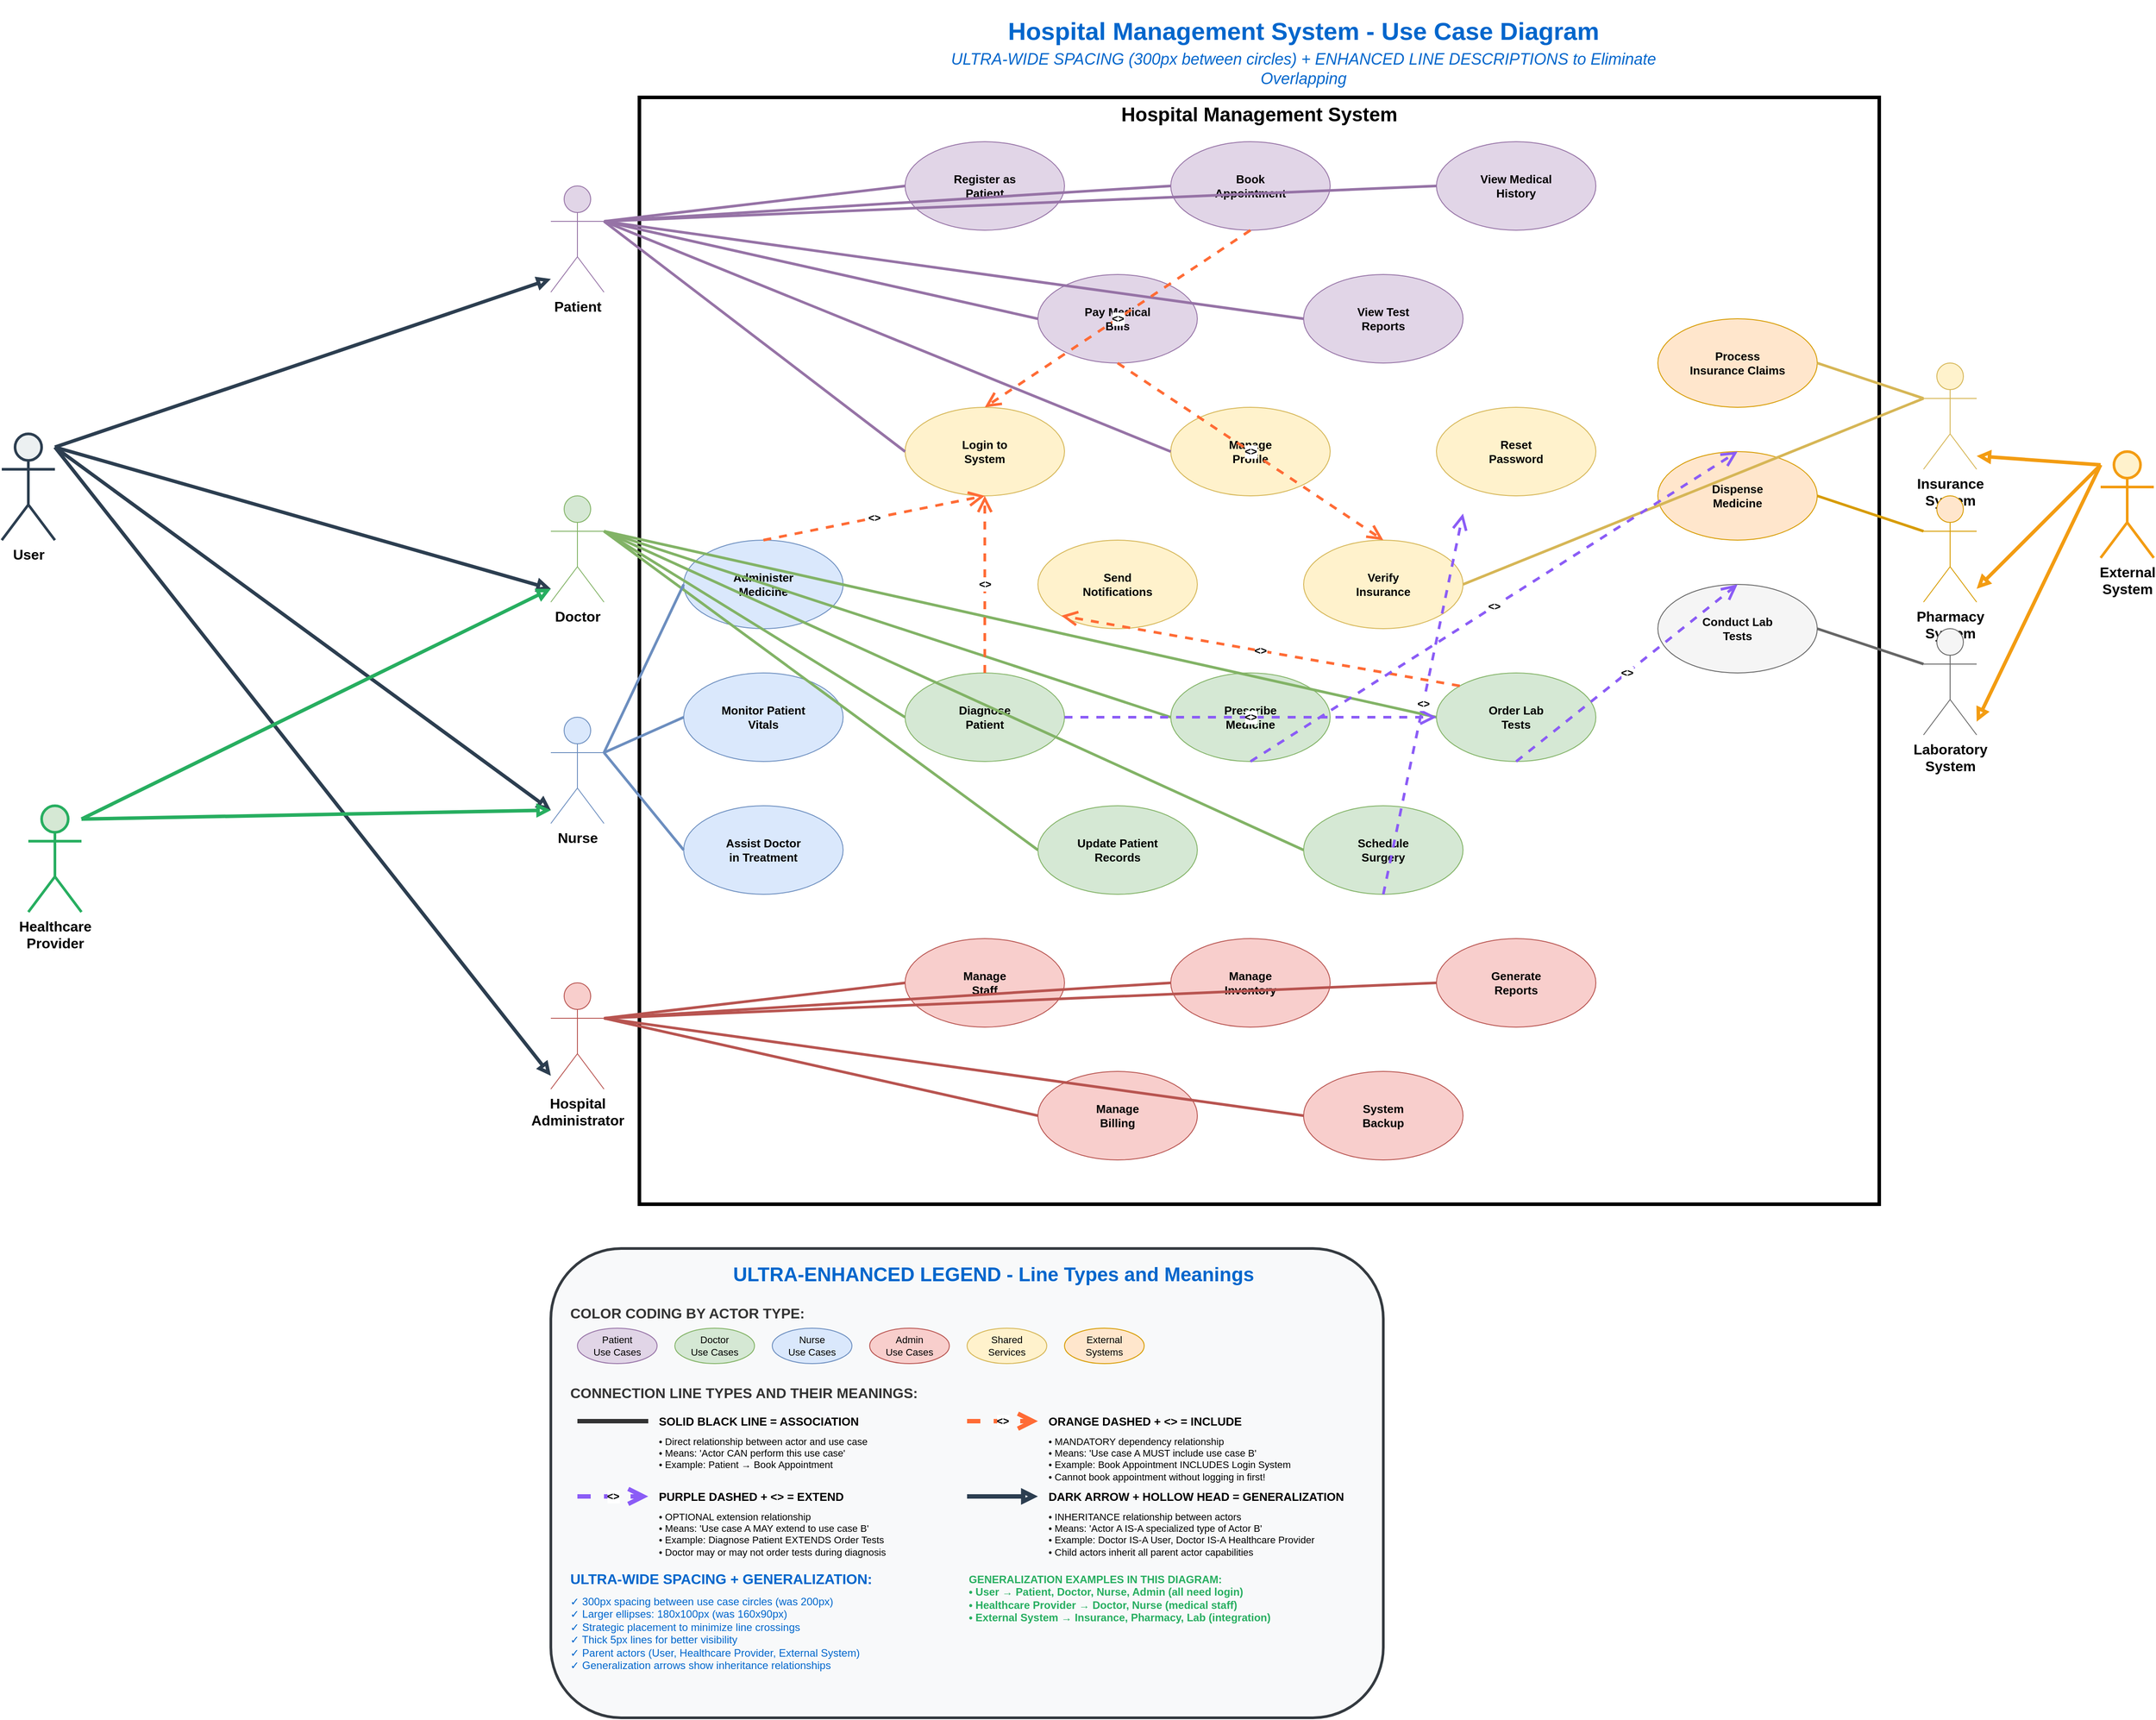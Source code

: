 <mxfile>
    <diagram name="Hospital Management System Use Case Diagram" id="hospital-use-case-diagram">
        <mxGraphModel dx="3729" dy="1609" grid="1" gridSize="10" guides="1" tooltips="1" connect="1" arrows="1" fold="1" page="1" pageScale="1" pageWidth="2000" pageHeight="1900" math="0" shadow="0">
            <root>
                <mxCell id="0"/>
                <mxCell id="1" parent="0"/>
                <mxCell id="system-boundary" value="Hospital Management System" style="rounded=0;whiteSpace=wrap;html=1;fillColor=none;strokeColor=#000000;strokeWidth=4;fontSize=22;fontStyle=1;align=center;verticalAlign=top;" parent="1" vertex="1">
                    <mxGeometry x="150" y="150" width="1400" height="1250" as="geometry"/>
                </mxCell>
                <mxCell id="title" value="Hospital Management System - Use Case Diagram" style="text;html=1;strokeColor=none;fillColor=none;align=center;verticalAlign=middle;whiteSpace=wrap;rounded=0;fontSize=28;fontStyle=1;fontColor=#0066cc;" parent="1" vertex="1">
                    <mxGeometry x="500" y="40" width="800" height="70" as="geometry"/>
                </mxCell>
                <mxCell id="subtitle" value="ULTRA-WIDE SPACING (300px between circles) + ENHANCED LINE DESCRIPTIONS to Eliminate Overlapping" style="text;html=1;strokeColor=none;fillColor=none;align=center;verticalAlign=middle;whiteSpace=wrap;rounded=0;fontSize=18;fontStyle=2;fontColor=#0066cc;" parent="1" vertex="1">
                    <mxGeometry x="500" y="100" width="800" height="35" as="geometry"/>
                </mxCell>
                <mxCell id="patient-actor" value="Patient" style="shape=umlActor;verticalLabelPosition=bottom;verticalAlign=top;html=1;outlineConnect=0;fillColor=#e1d5e7;strokeColor=#9673a6;fontSize=16;fontStyle=1;" parent="1" vertex="1">
                    <mxGeometry x="50" y="250" width="60" height="120" as="geometry"/>
                </mxCell>
                <mxCell id="doctor-actor" value="Doctor" style="shape=umlActor;verticalLabelPosition=bottom;verticalAlign=top;html=1;outlineConnect=0;fillColor=#d5e8d4;strokeColor=#82b366;fontSize=16;fontStyle=1;" parent="1" vertex="1">
                    <mxGeometry x="50" y="600" width="60" height="120" as="geometry"/>
                </mxCell>
                <mxCell id="nurse-actor" value="Nurse" style="shape=umlActor;verticalLabelPosition=bottom;verticalAlign=top;html=1;outlineConnect=0;fillColor=#dae8fc;strokeColor=#6c8ebf;fontSize=16;fontStyle=1;" parent="1" vertex="1">
                    <mxGeometry x="50" y="850" width="60" height="120" as="geometry"/>
                </mxCell>
                <mxCell id="admin-actor" value="Hospital&#xa;Administrator" style="shape=umlActor;verticalLabelPosition=bottom;verticalAlign=top;html=1;outlineConnect=0;fillColor=#f8cecc;strokeColor=#b85450;fontSize=16;fontStyle=1;" parent="1" vertex="1">
                    <mxGeometry x="50" y="1150" width="60" height="120" as="geometry"/>
                </mxCell>
                <mxCell id="insurance-actor" value="Insurance&#xa;System" style="shape=umlActor;verticalLabelPosition=bottom;verticalAlign=top;html=1;outlineConnect=0;fillColor=#fff2cc;strokeColor=#d6b656;fontSize=16;fontStyle=1;" parent="1" vertex="1">
                    <mxGeometry x="1600" y="450" width="60" height="120" as="geometry"/>
                </mxCell>
                <mxCell id="pharmacy-actor" value="Pharmacy&#xa;System" style="shape=umlActor;verticalLabelPosition=bottom;verticalAlign=top;html=1;outlineConnect=0;fillColor=#ffe6cc;strokeColor=#d79b00;fontSize=16;fontStyle=1;" parent="1" vertex="1">
                    <mxGeometry x="1600" y="600" width="60" height="120" as="geometry"/>
                </mxCell>
                <mxCell id="lab-actor" value="Laboratory&#xa;System" style="shape=umlActor;verticalLabelPosition=bottom;verticalAlign=top;html=1;outlineConnect=0;fillColor=#f5f5f5;strokeColor=#666666;fontSize=16;fontStyle=1;" parent="1" vertex="1">
                    <mxGeometry x="1600" y="750" width="60" height="120" as="geometry"/>
                </mxCell>
                <mxCell id="user-actor" value="User" style="shape=umlActor;verticalLabelPosition=bottom;verticalAlign=top;html=1;outlineConnect=0;strokeWidth=3;strokeColor=#2c3e50;fillColor=#ecf0f1;fontSize=16;fontStyle=1;" vertex="1" parent="1">
                    <mxGeometry x="-570" y="530" width="60" height="120" as="geometry"/>
                </mxCell>
                <mxCell id="healthcare-provider" value="Healthcare&#xa;Provider" style="shape=umlActor;verticalLabelPosition=bottom;verticalAlign=top;html=1;outlineConnect=0;strokeWidth=3;strokeColor=#27ae60;fillColor=#d5e8d4;fontSize=16;fontStyle=1;" vertex="1" parent="1">
                    <mxGeometry x="-540" y="950" width="60" height="120" as="geometry"/>
                </mxCell>
                <mxCell id="external-system" value="External&#xa;System" style="shape=umlActor;verticalLabelPosition=bottom;verticalAlign=top;html=1;outlineConnect=0;strokeWidth=3;strokeColor=#f39c12;fillColor=#fff2cc;fontSize=16;fontStyle=1;" vertex="1" parent="1">
                    <mxGeometry x="1800" y="550" width="60" height="120" as="geometry"/>
                </mxCell>
                <mxCell id="register-patient" value="Register as&#xa;Patient" style="ellipse;whiteSpace=wrap;html=1;fillColor=#e1d5e7;strokeColor=#9673a6;fontSize=13;fontStyle=1;" parent="1" vertex="1">
                    <mxGeometry x="450" y="200" width="180" height="100" as="geometry"/>
                </mxCell>
                <mxCell id="book-appointment" value="Book&#xa;Appointment" style="ellipse;whiteSpace=wrap;html=1;fillColor=#e1d5e7;strokeColor=#9673a6;fontSize=13;fontStyle=1;" parent="1" vertex="1">
                    <mxGeometry x="750" y="200" width="180" height="100" as="geometry"/>
                </mxCell>
                <mxCell id="view-medical-history" value="View Medical&#xa;History" style="ellipse;whiteSpace=wrap;html=1;fillColor=#e1d5e7;strokeColor=#9673a6;fontSize=13;fontStyle=1;" parent="1" vertex="1">
                    <mxGeometry x="1050" y="200" width="180" height="100" as="geometry"/>
                </mxCell>
                <mxCell id="pay-bills" value="Pay Medical&#xa;Bills" style="ellipse;whiteSpace=wrap;html=1;fillColor=#e1d5e7;strokeColor=#9673a6;fontSize=13;fontStyle=1;" parent="1" vertex="1">
                    <mxGeometry x="600" y="350" width="180" height="100" as="geometry"/>
                </mxCell>
                <mxCell id="view-reports" value="View Test&#xa;Reports" style="ellipse;whiteSpace=wrap;html=1;fillColor=#e1d5e7;strokeColor=#9673a6;fontSize=13;fontStyle=1;" parent="1" vertex="1">
                    <mxGeometry x="900" y="350" width="180" height="100" as="geometry"/>
                </mxCell>
                <mxCell id="login-system" value="Login to&#xa;System" style="ellipse;whiteSpace=wrap;html=1;fillColor=#fff2cc;strokeColor=#d6b656;fontSize=13;fontStyle=1;" parent="1" vertex="1">
                    <mxGeometry x="450" y="500" width="180" height="100" as="geometry"/>
                </mxCell>
                <mxCell id="manage-profile" value="Manage&#xa;Profile" style="ellipse;whiteSpace=wrap;html=1;fillColor=#fff2cc;strokeColor=#d6b656;fontSize=13;fontStyle=1;" parent="1" vertex="1">
                    <mxGeometry x="750" y="500" width="180" height="100" as="geometry"/>
                </mxCell>
                <mxCell id="reset-password" value="Reset&#xa;Password" style="ellipse;whiteSpace=wrap;html=1;fillColor=#fff2cc;strokeColor=#d6b656;fontSize=13;fontStyle=1;" parent="1" vertex="1">
                    <mxGeometry x="1050" y="500" width="180" height="100" as="geometry"/>
                </mxCell>
                <mxCell id="send-notifications" value="Send&#xa;Notifications" style="ellipse;whiteSpace=wrap;html=1;fillColor=#fff2cc;strokeColor=#d6b656;fontSize=13;fontStyle=1;" parent="1" vertex="1">
                    <mxGeometry x="600" y="650" width="180" height="100" as="geometry"/>
                </mxCell>
                <mxCell id="verify-insurance" value="Verify&#xa;Insurance" style="ellipse;whiteSpace=wrap;html=1;fillColor=#fff2cc;strokeColor=#d6b656;fontSize=13;fontStyle=1;" parent="1" vertex="1">
                    <mxGeometry x="900" y="650" width="180" height="100" as="geometry"/>
                </mxCell>
                <mxCell id="diagnose-patient" value="Diagnose&#xa;Patient" style="ellipse;whiteSpace=wrap;html=1;fillColor=#d5e8d4;strokeColor=#82b366;fontSize=13;fontStyle=1;" parent="1" vertex="1">
                    <mxGeometry x="450" y="800" width="180" height="100" as="geometry"/>
                </mxCell>
                <mxCell id="prescribe-medicine" value="Prescribe&#xa;Medicine" style="ellipse;whiteSpace=wrap;html=1;fillColor=#d5e8d4;strokeColor=#82b366;fontSize=13;fontStyle=1;" parent="1" vertex="1">
                    <mxGeometry x="750" y="800" width="180" height="100" as="geometry"/>
                </mxCell>
                <mxCell id="order-tests" value="Order Lab&#xa;Tests" style="ellipse;whiteSpace=wrap;html=1;fillColor=#d5e8d4;strokeColor=#82b366;fontSize=13;fontStyle=1;" parent="1" vertex="1">
                    <mxGeometry x="1050" y="800" width="180" height="100" as="geometry"/>
                </mxCell>
                <mxCell id="update-records" value="Update Patient&#xa;Records" style="ellipse;whiteSpace=wrap;html=1;fillColor=#d5e8d4;strokeColor=#82b366;fontSize=13;fontStyle=1;" parent="1" vertex="1">
                    <mxGeometry x="600" y="950" width="180" height="100" as="geometry"/>
                </mxCell>
                <mxCell id="schedule-surgery" value="Schedule&#xa;Surgery" style="ellipse;whiteSpace=wrap;html=1;fillColor=#d5e8d4;strokeColor=#82b366;fontSize=13;fontStyle=1;" parent="1" vertex="1">
                    <mxGeometry x="900" y="950" width="180" height="100" as="geometry"/>
                </mxCell>
                <mxCell id="process-insurance" value="Process&#xa;Insurance Claims" style="ellipse;whiteSpace=wrap;html=1;fillColor=#ffe6cc;strokeColor=#d79b00;fontSize=13;fontStyle=1;" parent="1" vertex="1">
                    <mxGeometry x="1300" y="400" width="180" height="100" as="geometry"/>
                </mxCell>
                <mxCell id="dispense-medicine" value="Dispense&#xa;Medicine" style="ellipse;whiteSpace=wrap;html=1;fillColor=#ffe6cc;strokeColor=#d79b00;fontSize=13;fontStyle=1;" parent="1" vertex="1">
                    <mxGeometry x="1300" y="550" width="180" height="100" as="geometry"/>
                </mxCell>
                <mxCell id="conduct-tests" value="Conduct Lab&#xa;Tests" style="ellipse;whiteSpace=wrap;html=1;fillColor=#f5f5f5;strokeColor=#666666;fontSize=13;fontStyle=1;" parent="1" vertex="1">
                    <mxGeometry x="1300" y="700" width="180" height="100" as="geometry"/>
                </mxCell>
                <mxCell id="administer-medicine" value="Administer&#xa;Medicine" style="ellipse;whiteSpace=wrap;html=1;fillColor=#dae8fc;strokeColor=#6c8ebf;fontSize=13;fontStyle=1;" parent="1" vertex="1">
                    <mxGeometry x="200" y="650" width="180" height="100" as="geometry"/>
                </mxCell>
                <mxCell id="monitor-vitals" value="Monitor Patient&#xa;Vitals" style="ellipse;whiteSpace=wrap;html=1;fillColor=#dae8fc;strokeColor=#6c8ebf;fontSize=13;fontStyle=1;" parent="1" vertex="1">
                    <mxGeometry x="200" y="800" width="180" height="100" as="geometry"/>
                </mxCell>
                <mxCell id="assist-doctor" value="Assist Doctor&#xa;in Treatment" style="ellipse;whiteSpace=wrap;html=1;fillColor=#dae8fc;strokeColor=#6c8ebf;fontSize=13;fontStyle=1;" parent="1" vertex="1">
                    <mxGeometry x="200" y="950" width="180" height="100" as="geometry"/>
                </mxCell>
                <mxCell id="manage-staff" value="Manage&#xa;Staff" style="ellipse;whiteSpace=wrap;html=1;fillColor=#f8cecc;strokeColor=#b85450;fontSize=13;fontStyle=1;" parent="1" vertex="1">
                    <mxGeometry x="450" y="1100" width="180" height="100" as="geometry"/>
                </mxCell>
                <mxCell id="manage-inventory" value="Manage&#xa;Inventory" style="ellipse;whiteSpace=wrap;html=1;fillColor=#f8cecc;strokeColor=#b85450;fontSize=13;fontStyle=1;" parent="1" vertex="1">
                    <mxGeometry x="750" y="1100" width="180" height="100" as="geometry"/>
                </mxCell>
                <mxCell id="generate-reports" value="Generate&#xa;Reports" style="ellipse;whiteSpace=wrap;html=1;fillColor=#f8cecc;strokeColor=#b85450;fontSize=13;fontStyle=1;" parent="1" vertex="1">
                    <mxGeometry x="1050" y="1100" width="180" height="100" as="geometry"/>
                </mxCell>
                <mxCell id="manage-billing" value="Manage&#xa;Billing" style="ellipse;whiteSpace=wrap;html=1;fillColor=#f8cecc;strokeColor=#b85450;fontSize=13;fontStyle=1;" parent="1" vertex="1">
                    <mxGeometry x="600" y="1250" width="180" height="100" as="geometry"/>
                </mxCell>
                <mxCell id="system-backup" value="System&#xa;Backup" style="ellipse;whiteSpace=wrap;html=1;fillColor=#f8cecc;strokeColor=#b85450;fontSize=13;fontStyle=1;" parent="1" vertex="1">
                    <mxGeometry x="900" y="1250" width="180" height="100" as="geometry"/>
                </mxCell>
                <mxCell id="patient-register" value="" style="endArrow=none;html=1;rounded=0;strokeWidth=3;strokeColor=#9673a6;exitX=1;exitY=0.333;exitDx=0;exitDy=0;exitPerimeter=0;entryX=0;entryY=0.5;entryDx=0;entryDy=0;" parent="1" source="patient-actor" target="register-patient" edge="1">
                    <mxGeometry width="50" height="50" relative="1" as="geometry">
                        <mxPoint x="350" y="350" as="sourcePoint"/>
                        <mxPoint x="400" y="300" as="targetPoint"/>
                    </mxGeometry>
                </mxCell>
                <mxCell id="patient-book" value="" style="endArrow=none;html=1;rounded=0;strokeWidth=3;strokeColor=#9673a6;exitX=1;exitY=0.333;exitDx=0;exitDy=0;exitPerimeter=0;entryX=0;entryY=0.5;entryDx=0;entryDy=0;" parent="1" source="patient-actor" target="book-appointment" edge="1">
                    <mxGeometry width="50" height="50" relative="1" as="geometry">
                        <mxPoint x="350" y="350" as="sourcePoint"/>
                        <mxPoint x="400" y="300" as="targetPoint"/>
                    </mxGeometry>
                </mxCell>
                <mxCell id="patient-history" value="" style="endArrow=none;html=1;rounded=0;strokeWidth=3;strokeColor=#9673a6;exitX=1;exitY=0.333;exitDx=0;exitDy=0;exitPerimeter=0;entryX=0;entryY=0.5;entryDx=0;entryDy=0;" parent="1" source="patient-actor" target="view-medical-history" edge="1">
                    <mxGeometry width="50" height="50" relative="1" as="geometry">
                        <mxPoint x="350" y="350" as="sourcePoint"/>
                        <mxPoint x="400" y="300" as="targetPoint"/>
                    </mxGeometry>
                </mxCell>
                <mxCell id="patient-pay" value="" style="endArrow=none;html=1;rounded=0;strokeWidth=3;strokeColor=#9673a6;exitX=1;exitY=0.333;exitDx=0;exitDy=0;exitPerimeter=0;entryX=0;entryY=0.5;entryDx=0;entryDy=0;" parent="1" source="patient-actor" target="pay-bills" edge="1">
                    <mxGeometry width="50" height="50" relative="1" as="geometry">
                        <mxPoint x="350" y="350" as="sourcePoint"/>
                        <mxPoint x="400" y="300" as="targetPoint"/>
                    </mxGeometry>
                </mxCell>
                <mxCell id="patient-reports" value="" style="endArrow=none;html=1;rounded=0;strokeWidth=3;strokeColor=#9673a6;exitX=1;exitY=0.333;exitDx=0;exitDy=0;exitPerimeter=0;entryX=0;entryY=0.5;entryDx=0;entryDy=0;" parent="1" source="patient-actor" target="view-reports" edge="1">
                    <mxGeometry width="50" height="50" relative="1" as="geometry">
                        <mxPoint x="350" y="350" as="sourcePoint"/>
                        <mxPoint x="400" y="300" as="targetPoint"/>
                    </mxGeometry>
                </mxCell>
                <mxCell id="patient-login" value="" style="endArrow=none;html=1;rounded=0;strokeWidth=3;strokeColor=#9673a6;exitX=1;exitY=0.333;exitDx=0;exitDy=0;exitPerimeter=0;entryX=0;entryY=0.5;entryDx=0;entryDy=0;" parent="1" source="patient-actor" target="login-system" edge="1">
                    <mxGeometry width="50" height="50" relative="1" as="geometry">
                        <mxPoint x="350" y="350" as="sourcePoint"/>
                        <mxPoint x="400" y="300" as="targetPoint"/>
                    </mxGeometry>
                </mxCell>
                <mxCell id="patient-profile" value="" style="endArrow=none;html=1;rounded=0;strokeWidth=3;strokeColor=#9673a6;exitX=1;exitY=0.333;exitDx=0;exitDy=0;exitPerimeter=0;entryX=0;entryY=0.5;entryDx=0;entryDy=0;" parent="1" source="patient-actor" target="manage-profile" edge="1">
                    <mxGeometry width="50" height="50" relative="1" as="geometry">
                        <mxPoint x="350" y="350" as="sourcePoint"/>
                        <mxPoint x="400" y="300" as="targetPoint"/>
                    </mxGeometry>
                </mxCell>
                <mxCell id="doctor-diagnose" value="" style="endArrow=none;html=1;rounded=0;strokeWidth=3;strokeColor=#82b366;exitX=1;exitY=0.333;exitDx=0;exitDy=0;exitPerimeter=0;entryX=0;entryY=0.5;entryDx=0;entryDy=0;" parent="1" source="doctor-actor" target="diagnose-patient" edge="1">
                    <mxGeometry width="50" height="50" relative="1" as="geometry">
                        <mxPoint x="350" y="500" as="sourcePoint"/>
                        <mxPoint x="400" y="450" as="targetPoint"/>
                    </mxGeometry>
                </mxCell>
                <mxCell id="doctor-prescribe" value="" style="endArrow=none;html=1;rounded=0;strokeWidth=3;strokeColor=#82b366;exitX=1;exitY=0.333;exitDx=0;exitDy=0;exitPerimeter=0;entryX=0;entryY=0.5;entryDx=0;entryDy=0;" parent="1" source="doctor-actor" target="prescribe-medicine" edge="1">
                    <mxGeometry width="50" height="50" relative="1" as="geometry">
                        <mxPoint x="350" y="500" as="sourcePoint"/>
                        <mxPoint x="400" y="450" as="targetPoint"/>
                    </mxGeometry>
                </mxCell>
                <mxCell id="doctor-tests" value="" style="endArrow=none;html=1;rounded=0;strokeWidth=3;strokeColor=#82b366;exitX=1;exitY=0.333;exitDx=0;exitDy=0;exitPerimeter=0;entryX=0;entryY=0.5;entryDx=0;entryDy=0;" parent="1" source="doctor-actor" target="order-tests" edge="1">
                    <mxGeometry width="50" height="50" relative="1" as="geometry">
                        <mxPoint x="350" y="500" as="sourcePoint"/>
                        <mxPoint x="400" y="450" as="targetPoint"/>
                    </mxGeometry>
                </mxCell>
                <mxCell id="doctor-records" value="" style="endArrow=none;html=1;rounded=0;strokeWidth=3;strokeColor=#82b366;exitX=1;exitY=0.333;exitDx=0;exitDy=0;exitPerimeter=0;entryX=0;entryY=0.5;entryDx=0;entryDy=0;" parent="1" source="doctor-actor" target="update-records" edge="1">
                    <mxGeometry width="50" height="50" relative="1" as="geometry">
                        <mxPoint x="350" y="500" as="sourcePoint"/>
                        <mxPoint x="400" y="450" as="targetPoint"/>
                    </mxGeometry>
                </mxCell>
                <mxCell id="doctor-surgery" value="" style="endArrow=none;html=1;rounded=0;strokeWidth=3;strokeColor=#82b366;exitX=1;exitY=0.333;exitDx=0;exitDy=0;exitPerimeter=0;entryX=0;entryY=0.5;entryDx=0;entryDy=0;" parent="1" source="doctor-actor" target="schedule-surgery" edge="1">
                    <mxGeometry width="50" height="50" relative="1" as="geometry">
                        <mxPoint x="350" y="500" as="sourcePoint"/>
                        <mxPoint x="400" y="450" as="targetPoint"/>
                    </mxGeometry>
                </mxCell>
                <mxCell id="nurse-administer" value="" style="endArrow=none;html=1;rounded=0;strokeWidth=3;strokeColor=#6c8ebf;exitX=1;exitY=0.333;exitDx=0;exitDy=0;exitPerimeter=0;entryX=0;entryY=0.5;entryDx=0;entryDy=0;" parent="1" source="nurse-actor" target="administer-medicine" edge="1">
                    <mxGeometry width="50" height="50" relative="1" as="geometry">
                        <mxPoint x="350" y="700" as="sourcePoint"/>
                        <mxPoint x="400" y="650" as="targetPoint"/>
                    </mxGeometry>
                </mxCell>
                <mxCell id="nurse-monitor" value="" style="endArrow=none;html=1;rounded=0;strokeWidth=3;strokeColor=#6c8ebf;exitX=1;exitY=0.333;exitDx=0;exitDy=0;exitPerimeter=0;entryX=0;entryY=0.5;entryDx=0;entryDy=0;" parent="1" source="nurse-actor" target="monitor-vitals" edge="1">
                    <mxGeometry width="50" height="50" relative="1" as="geometry">
                        <mxPoint x="350" y="700" as="sourcePoint"/>
                        <mxPoint x="400" y="650" as="targetPoint"/>
                    </mxGeometry>
                </mxCell>
                <mxCell id="nurse-assist" value="" style="endArrow=none;html=1;rounded=0;strokeWidth=3;strokeColor=#6c8ebf;exitX=1;exitY=0.333;exitDx=0;exitDy=0;exitPerimeter=0;entryX=0;entryY=0.5;entryDx=0;entryDy=0;" parent="1" source="nurse-actor" target="assist-doctor" edge="1">
                    <mxGeometry width="50" height="50" relative="1" as="geometry">
                        <mxPoint x="350" y="700" as="sourcePoint"/>
                        <mxPoint x="400" y="650" as="targetPoint"/>
                    </mxGeometry>
                </mxCell>
                <mxCell id="admin-staff" value="" style="endArrow=none;html=1;rounded=0;strokeWidth=3;strokeColor=#b85450;exitX=1;exitY=0.333;exitDx=0;exitDy=0;exitPerimeter=0;entryX=0;entryY=0.5;entryDx=0;entryDy=0;" parent="1" source="admin-actor" target="manage-staff" edge="1">
                    <mxGeometry width="50" height="50" relative="1" as="geometry">
                        <mxPoint x="350" y="900" as="sourcePoint"/>
                        <mxPoint x="400" y="850" as="targetPoint"/>
                    </mxGeometry>
                </mxCell>
                <mxCell id="admin-inventory" value="" style="endArrow=none;html=1;rounded=0;strokeWidth=3;strokeColor=#b85450;exitX=1;exitY=0.333;exitDx=0;exitDy=0;exitPerimeter=0;entryX=0;entryY=0.5;entryDx=0;entryDy=0;" parent="1" source="admin-actor" target="manage-inventory" edge="1">
                    <mxGeometry width="50" height="50" relative="1" as="geometry">
                        <mxPoint x="350" y="900" as="sourcePoint"/>
                        <mxPoint x="400" y="850" as="targetPoint"/>
                    </mxGeometry>
                </mxCell>
                <mxCell id="admin-reports" value="" style="endArrow=none;html=1;rounded=0;strokeWidth=3;strokeColor=#b85450;exitX=1;exitY=0.333;exitDx=0;exitDy=0;exitPerimeter=0;entryX=0;entryY=0.5;entryDx=0;entryDy=0;" parent="1" source="admin-actor" target="generate-reports" edge="1">
                    <mxGeometry width="50" height="50" relative="1" as="geometry">
                        <mxPoint x="350" y="900" as="sourcePoint"/>
                        <mxPoint x="400" y="850" as="targetPoint"/>
                    </mxGeometry>
                </mxCell>
                <mxCell id="admin-billing" value="" style="endArrow=none;html=1;rounded=0;strokeWidth=3;strokeColor=#b85450;exitX=1;exitY=0.333;exitDx=0;exitDy=0;exitPerimeter=0;entryX=0;entryY=0.5;entryDx=0;entryDy=0;" parent="1" source="admin-actor" target="manage-billing" edge="1">
                    <mxGeometry width="50" height="50" relative="1" as="geometry">
                        <mxPoint x="350" y="900" as="sourcePoint"/>
                        <mxPoint x="400" y="850" as="targetPoint"/>
                    </mxGeometry>
                </mxCell>
                <mxCell id="admin-backup" value="" style="endArrow=none;html=1;rounded=0;strokeWidth=3;strokeColor=#b85450;exitX=1;exitY=0.333;exitDx=0;exitDy=0;exitPerimeter=0;entryX=0;entryY=0.5;entryDx=0;entryDy=0;" parent="1" source="admin-actor" target="system-backup" edge="1">
                    <mxGeometry width="50" height="50" relative="1" as="geometry">
                        <mxPoint x="350" y="900" as="sourcePoint"/>
                        <mxPoint x="400" y="850" as="targetPoint"/>
                    </mxGeometry>
                </mxCell>
                <mxCell id="insurance-process" value="" style="endArrow=none;html=1;rounded=0;strokeWidth=3;strokeColor=#d6b656;exitX=0;exitY=0.333;exitDx=0;exitDy=0;exitPerimeter=0;entryX=1;entryY=0.5;entryDx=0;entryDy=0;" parent="1" source="insurance-actor" target="verify-insurance" edge="1">
                    <mxGeometry width="50" height="50" relative="1" as="geometry">
                        <mxPoint x="1600" y="350" as="sourcePoint"/>
                        <mxPoint x="1550" y="300" as="targetPoint"/>
                    </mxGeometry>
                </mxCell>
                <mxCell id="insurance-claims" value="" style="endArrow=none;html=1;rounded=0;strokeWidth=3;strokeColor=#d6b656;exitX=0;exitY=0.333;exitDx=0;exitDy=0;exitPerimeter=0;entryX=1;entryY=0.5;entryDx=0;entryDy=0;" parent="1" source="insurance-actor" target="process-insurance" edge="1">
                    <mxGeometry width="50" height="50" relative="1" as="geometry">
                        <mxPoint x="1600" y="350" as="sourcePoint"/>
                        <mxPoint x="1550" y="300" as="targetPoint"/>
                    </mxGeometry>
                </mxCell>
                <mxCell id="pharmacy-dispense" value="" style="endArrow=none;html=1;rounded=0;strokeWidth=3;strokeColor=#d79b00;exitX=0;exitY=0.333;exitDx=0;exitDy=0;exitPerimeter=0;entryX=1;entryY=0.5;entryDx=0;entryDy=0;" parent="1" source="pharmacy-actor" target="dispense-medicine" edge="1">
                    <mxGeometry width="50" height="50" relative="1" as="geometry">
                        <mxPoint x="1600" y="600" as="sourcePoint"/>
                        <mxPoint x="1550" y="550" as="targetPoint"/>
                    </mxGeometry>
                </mxCell>
                <mxCell id="lab-conduct" value="" style="endArrow=none;html=1;rounded=0;strokeWidth=3;strokeColor=#666666;exitX=0;exitY=0.333;exitDx=0;exitDy=0;exitPerimeter=0;entryX=1;entryY=0.5;entryDx=0;entryDy=0;" parent="1" source="lab-actor" target="conduct-tests" edge="1">
                    <mxGeometry width="50" height="50" relative="1" as="geometry">
                        <mxPoint x="1600" y="850" as="sourcePoint"/>
                        <mxPoint x="1550" y="800" as="targetPoint"/>
                    </mxGeometry>
                </mxCell>
                <mxCell id="book-include-login" value="&lt;&lt;include&gt;&gt;" style="endArrow=open;endSize=12;dashed=1;html=1;rounded=0;strokeWidth=3;strokeColor=#ff6b35;exitX=0.5;exitY=1;exitDx=0;exitDy=0;entryX=0.5;entryY=0;entryDx=0;entryDy=0;fontSize=12;fontStyle=1;" parent="1" source="book-appointment" target="login-system" edge="1">
                    <mxGeometry width="160" relative="1" as="geometry">
                        <mxPoint x="680" y="290" as="sourcePoint"/>
                        <mxPoint x="480" y="340" as="targetPoint"/>
                    </mxGeometry>
                </mxCell>
                <mxCell id="pay-include-verify" value="&lt;&lt;include&gt;&gt;" style="endArrow=open;endSize=12;dashed=1;html=1;rounded=0;strokeWidth=3;strokeColor=#ff6b35;exitX=0.5;exitY=1;exitDx=0;exitDy=0;entryX=0.5;entryY=0;entryDx=0;entryDy=0;fontSize=12;fontStyle=1;" parent="1" source="pay-bills" target="verify-insurance" edge="1">
                    <mxGeometry width="160" relative="1" as="geometry">
                        <mxPoint x="1080" y="290" as="sourcePoint"/>
                        <mxPoint x="1280" y="340" as="targetPoint"/>
                    </mxGeometry>
                </mxCell>
                <mxCell id="diagnose-include-login" value="&lt;&lt;include&gt;&gt;" style="endArrow=open;endSize=12;dashed=1;html=1;rounded=0;strokeWidth=3;strokeColor=#ff6b35;exitX=0.5;exitY=0;exitDx=0;exitDy=0;entryX=0.5;entryY=1;entryDx=0;entryDy=0;fontSize=12;fontStyle=1;" parent="1" source="diagnose-patient" target="login-system" edge="1">
                    <mxGeometry width="160" relative="1" as="geometry">
                        <mxPoint x="480" y="480" as="sourcePoint"/>
                        <mxPoint x="480" y="430" as="targetPoint"/>
                    </mxGeometry>
                </mxCell>
                <mxCell id="prescribe-include-notify" value="&lt;&lt;include&gt;&gt;" style="endArrow=open;endSize=12;dashed=1;html=1;rounded=0;strokeWidth=3;strokeColor=#ff6b35;exitX=0;exitY=0;exitDx=0;exitDy=0;entryX=0;entryY=1;entryDx=0;entryDy=0;fontSize=12;fontStyle=1;" parent="1" source="order-tests" target="send-notifications" edge="1">
                    <mxGeometry width="160" relative="1" as="geometry">
                        <mxPoint x="760" y="480" as="sourcePoint"/>
                        <mxPoint x="1000" y="430" as="targetPoint"/>
                    </mxGeometry>
                </mxCell>
                <mxCell id="administer-include-verify" value="&lt;&lt;include&gt;&gt;" style="endArrow=open;endSize=12;dashed=1;html=1;rounded=0;strokeWidth=3;strokeColor=#ff6b35;exitX=0.5;exitY=0;exitDx=0;exitDy=0;entryX=0.5;entryY=1;entryDx=0;entryDy=0;fontSize=12;fontStyle=1;" parent="1" source="administer-medicine" target="login-system" edge="1">
                    <mxGeometry width="160" relative="1" as="geometry">
                        <mxPoint x="480" y="620" as="sourcePoint"/>
                        <mxPoint x="480" y="430" as="targetPoint"/>
                    </mxGeometry>
                </mxCell>
                <mxCell id="diagnose-extend-order" value="&lt;&lt;extend&gt;&gt;" style="endArrow=open;endSize=12;dashed=1;html=1;rounded=0;strokeWidth=3;strokeColor=#8b5cf6;exitX=1;exitY=0.5;exitDx=0;exitDy=0;entryX=0;entryY=0.5;entryDx=0;entryDy=0;fontSize=12;fontStyle=1;" parent="1" source="diagnose-patient" target="order-tests" edge="1">
                    <mxGeometry width="160" relative="1" as="geometry">
                        <mxPoint x="560" y="525" as="sourcePoint"/>
                        <mxPoint x="800" y="525" as="targetPoint"/>
                    </mxGeometry>
                </mxCell>
                <mxCell id="surgery-extend-prepare" value="&lt;&lt;extend&gt;&gt;" style="endArrow=open;endSize=12;dashed=1;html=1;rounded=0;strokeWidth=3;strokeColor=#8b5cf6;exitX=0.5;exitY=1;exitDx=0;exitDy=0;entryX=0.5;entryY=0;entryDx=0;entryDy=0;fontSize=12;fontStyle=1;" parent="1" source="schedule-surgery" edge="1">
                    <mxGeometry width="160" relative="1" as="geometry">
                        <mxPoint x="1280" y="570" as="sourcePoint"/>
                        <mxPoint x="1080" y="620" as="targetPoint"/>
                    </mxGeometry>
                </mxCell>
                <mxCell id="prescribe-extend-dispense" value="&lt;&lt;extend&gt;&gt;" style="endArrow=open;endSize=12;dashed=1;html=1;rounded=0;strokeWidth=3;strokeColor=#8b5cf6;exitX=0.5;exitY=1;exitDx=0;exitDy=0;entryX=0.5;entryY=0;entryDx=0;entryDy=0;fontSize=12;fontStyle=1;" parent="1" source="prescribe-medicine" target="dispense-medicine" edge="1">
                    <mxGeometry width="160" relative="1" as="geometry">
                        <mxPoint x="680" y="570" as="sourcePoint"/>
                        <mxPoint x="880" y="900" as="targetPoint"/>
                    </mxGeometry>
                </mxCell>
                <mxCell id="order-extend-conduct" value="&lt;&lt;extend&gt;&gt;" style="endArrow=open;endSize=12;dashed=1;html=1;rounded=0;strokeWidth=3;strokeColor=#8b5cf6;exitX=0.5;exitY=1;exitDx=0;exitDy=0;entryX=0.5;entryY=0;entryDx=0;entryDy=0;fontSize=12;fontStyle=1;" parent="1" source="order-tests" target="conduct-tests" edge="1">
                    <mxGeometry width="160" relative="1" as="geometry">
                        <mxPoint x="880" y="570" as="sourcePoint"/>
                        <mxPoint x="1080" y="900" as="targetPoint"/>
                    </mxGeometry>
                </mxCell>
                <mxCell id="user-patient-generalization" value="" style="endArrow=block;endFill=0;html=1;rounded=0;strokeWidth=4;strokeColor=#2c3e50;exitX=1;exitY=0;exitDx=0;exitDy=15;exitPerimeter=0;entryX=0;entryY=1;entryDx=0;entryDy=-15;entryPerimeter=0;" edge="1" parent="1" source="user-actor" target="patient-actor">
                    <mxGeometry width="50" height="50" relative="1" as="geometry">
                        <mxPoint x="120" y="960" as="sourcePoint"/>
                        <mxPoint x="170" y="910" as="targetPoint"/>
                    </mxGeometry>
                </mxCell>
                <mxCell id="user-doctor-generalization" value="" style="endArrow=block;endFill=0;html=1;rounded=0;strokeWidth=4;strokeColor=#2c3e50;exitX=1;exitY=0;exitDx=0;exitDy=15;exitPerimeter=0;entryX=0;entryY=1;entryDx=0;entryDy=-15;entryPerimeter=0;" edge="1" parent="1" source="user-actor" target="doctor-actor">
                    <mxGeometry width="50" height="50" relative="1" as="geometry">
                        <mxPoint x="120" y="960" as="sourcePoint"/>
                        <mxPoint x="170" y="450" as="targetPoint"/>
                    </mxGeometry>
                </mxCell>
                <mxCell id="user-nurse-generalization" value="" style="endArrow=block;endFill=0;html=1;rounded=0;strokeWidth=4;strokeColor=#2c3e50;exitX=1;exitY=0;exitDx=0;exitDy=15;exitPerimeter=0;entryX=0;entryY=1;entryDx=0;entryDy=-15;entryPerimeter=0;" edge="1" parent="1" source="user-actor" target="nurse-actor">
                    <mxGeometry width="50" height="50" relative="1" as="geometry">
                        <mxPoint x="120" y="960" as="sourcePoint"/>
                        <mxPoint x="170" y="590" as="targetPoint"/>
                    </mxGeometry>
                </mxCell>
                <mxCell id="user-admin-generalization" value="" style="endArrow=block;endFill=0;html=1;rounded=0;strokeWidth=4;strokeColor=#2c3e50;exitX=1;exitY=0;exitDx=0;exitDy=15;exitPerimeter=0;entryX=0;entryY=1;entryDx=0;entryDy=-15;entryPerimeter=0;" edge="1" parent="1" source="user-actor" target="admin-actor">
                    <mxGeometry width="50" height="50" relative="1" as="geometry">
                        <mxPoint x="120" y="960" as="sourcePoint"/>
                        <mxPoint x="170" y="730" as="targetPoint"/>
                    </mxGeometry>
                </mxCell>
                <mxCell id="healthcare-doctor-generalization" value="" style="endArrow=block;endFill=0;html=1;rounded=0;strokeWidth=4;strokeColor=#27ae60;exitX=1;exitY=0;exitDx=0;exitDy=15;exitPerimeter=0;entryX=0;entryY=1;entryDx=0;entryDy=-15;entryPerimeter=0;" edge="1" parent="1" source="healthcare-provider" target="doctor-actor">
                    <mxGeometry width="50" height="50" relative="1" as="geometry">
                        <mxPoint x="120" y="1360" as="sourcePoint"/>
                        <mxPoint x="170" y="450" as="targetPoint"/>
                    </mxGeometry>
                </mxCell>
                <mxCell id="healthcare-nurse-generalization" value="" style="endArrow=block;endFill=0;html=1;rounded=0;strokeWidth=4;strokeColor=#27ae60;exitX=1;exitY=0;exitDx=0;exitDy=15;exitPerimeter=0;entryX=0;entryY=1;entryDx=0;entryDy=-15;entryPerimeter=0;" edge="1" parent="1" source="healthcare-provider" target="nurse-actor">
                    <mxGeometry width="50" height="50" relative="1" as="geometry">
                        <mxPoint x="120" y="1360" as="sourcePoint"/>
                        <mxPoint x="170" y="590" as="targetPoint"/>
                    </mxGeometry>
                </mxCell>
                <mxCell id="external-insurance-generalization" value="" style="endArrow=block;endFill=0;html=1;rounded=0;strokeWidth=4;strokeColor=#f39c12;exitX=0;exitY=0;exitDx=0;exitDy=15;exitPerimeter=0;entryX=1;entryY=1;entryDx=0;entryDy=-15;entryPerimeter=0;" edge="1" parent="1" source="external-system" target="insurance-actor">
                    <mxGeometry width="50" height="50" relative="1" as="geometry">
                        <mxPoint x="1790" y="560" as="sourcePoint"/>
                        <mxPoint x="1740" y="400" as="targetPoint"/>
                    </mxGeometry>
                </mxCell>
                <mxCell id="external-pharmacy-generalization" value="" style="endArrow=block;endFill=0;html=1;rounded=0;strokeWidth=4;strokeColor=#f39c12;exitX=0;exitY=0;exitDx=0;exitDy=15;exitPerimeter=0;entryX=1;entryY=1;entryDx=0;entryDy=-15;entryPerimeter=0;" edge="1" parent="1" source="external-system" target="pharmacy-actor">
                    <mxGeometry width="50" height="50" relative="1" as="geometry">
                        <mxPoint x="1790" y="560" as="sourcePoint"/>
                        <mxPoint x="1740" y="610" as="targetPoint"/>
                    </mxGeometry>
                </mxCell>
                <mxCell id="external-lab-generalization" value="" style="endArrow=block;endFill=0;html=1;rounded=0;strokeWidth=4;strokeColor=#f39c12;exitX=0;exitY=0;exitDx=0;exitDy=15;exitPerimeter=0;entryX=1;entryY=1;entryDx=0;entryDy=-15;entryPerimeter=0;" edge="1" parent="1" source="external-system" target="lab-actor">
                    <mxGeometry width="50" height="50" relative="1" as="geometry">
                        <mxPoint x="1790" y="560" as="sourcePoint"/>
                        <mxPoint x="1740" y="750" as="targetPoint"/>
                    </mxGeometry>
                </mxCell>
                <mxCell id="legend-box" value="" style="rounded=1;whiteSpace=wrap;html=1;fillColor=#f8f9fa;strokeColor=#343a40;strokeWidth=3;" parent="1" vertex="1">
                    <mxGeometry x="50" y="1450" width="940" height="530" as="geometry"/>
                </mxCell>
                <mxCell id="legend-title" value="ULTRA-ENHANCED LEGEND - Line Types and Meanings" style="text;html=1;strokeColor=none;fillColor=none;align=center;verticalAlign=middle;whiteSpace=wrap;rounded=0;fontSize=22;fontStyle=1;fontColor=#0066cc;" parent="1" vertex="1">
                    <mxGeometry x="60" y="1460" width="980" height="40" as="geometry"/>
                </mxCell>
                <mxCell id="legend-subtitle1" value="COLOR CODING BY ACTOR TYPE:" style="text;html=1;strokeColor=none;fillColor=none;align=left;verticalAlign=middle;whiteSpace=wrap;rounded=0;fontSize=16;fontStyle=1;fontColor=#333333;" vertex="1" parent="1">
                    <mxGeometry x="70" y="1510" width="300" height="25" as="geometry"/>
                </mxCell>
                <mxCell id="legend-patient" value="Patient&#xa;Use Cases" style="ellipse;whiteSpace=wrap;html=1;fillColor=#e1d5e7;strokeColor=#9673a6;fontSize=11;" parent="1" vertex="1">
                    <mxGeometry x="80" y="1540" width="90" height="40" as="geometry"/>
                </mxCell>
                <mxCell id="legend-doctor" value="Doctor&#xa;Use Cases" style="ellipse;whiteSpace=wrap;html=1;fillColor=#d5e8d4;strokeColor=#82b366;fontSize=11;" parent="1" vertex="1">
                    <mxGeometry x="190" y="1540" width="90" height="40" as="geometry"/>
                </mxCell>
                <mxCell id="legend-nurse" value="Nurse&#xa;Use Cases" style="ellipse;whiteSpace=wrap;html=1;fillColor=#dae8fc;strokeColor=#6c8ebf;fontSize=11;" parent="1" vertex="1">
                    <mxGeometry x="300" y="1540" width="90" height="40" as="geometry"/>
                </mxCell>
                <mxCell id="legend-admin" value="Admin&#xa;Use Cases" style="ellipse;whiteSpace=wrap;html=1;fillColor=#f8cecc;strokeColor=#b85450;fontSize=11;" parent="1" vertex="1">
                    <mxGeometry x="410" y="1540" width="90" height="40" as="geometry"/>
                </mxCell>
                <mxCell id="legend-shared" value="Shared&#xa;Services" style="ellipse;whiteSpace=wrap;html=1;fillColor=#fff2cc;strokeColor=#d6b656;fontSize=11;" parent="1" vertex="1">
                    <mxGeometry x="520" y="1540" width="90" height="40" as="geometry"/>
                </mxCell>
                <mxCell id="legend-external" value="External&#xa;Systems" style="ellipse;whiteSpace=wrap;html=1;fillColor=#ffe6cc;strokeColor=#d79b00;fontSize=11;" parent="1" vertex="1">
                    <mxGeometry x="630" y="1540" width="90" height="40" as="geometry"/>
                </mxCell>
                <mxCell id="legend-subtitle2" value="CONNECTION LINE TYPES AND THEIR MEANINGS:" style="text;html=1;strokeColor=none;fillColor=none;align=left;verticalAlign=middle;whiteSpace=wrap;rounded=0;fontSize=16;fontStyle=1;fontColor=#333333;" vertex="1" parent="1">
                    <mxGeometry x="70" y="1600" width="450" height="25" as="geometry"/>
                </mxCell>
                <mxCell id="legend-association-line" value="" style="endArrow=none;html=1;rounded=0;strokeWidth=5;strokeColor=#333333;" parent="1" edge="1">
                    <mxGeometry width="80" relative="1" as="geometry">
                        <mxPoint x="80" y="1645" as="sourcePoint"/>
                        <mxPoint x="160" y="1645" as="targetPoint"/>
                    </mxGeometry>
                </mxCell>
                <mxCell id="legend-association-text" value="SOLID BLACK LINE = ASSOCIATION" style="text;html=1;strokeColor=none;fillColor=none;align=left;verticalAlign=middle;whiteSpace=wrap;rounded=0;fontSize=13;fontStyle=1;" parent="1" vertex="1">
                    <mxGeometry x="170" y="1635" width="250" height="20" as="geometry"/>
                </mxCell>
                <mxCell id="legend-association-desc" value="• Direct relationship between actor and use case&#xa;• Means: &#39;Actor CAN perform this use case&#39;&#xa;• Example: Patient → Book Appointment" style="text;html=1;strokeColor=none;fillColor=none;align=left;verticalAlign=top;whiteSpace=wrap;rounded=0;fontSize=11;" vertex="1" parent="1">
                    <mxGeometry x="170" y="1655" width="300" height="45" as="geometry"/>
                </mxCell>
                <mxCell id="legend-include-line" value="&lt;&lt;include&gt;&gt;" style="endArrow=open;endSize=12;dashed=1;html=1;rounded=0;strokeWidth=5;strokeColor=#ff6b35;fontSize=12;fontStyle=1;" parent="1" edge="1">
                    <mxGeometry width="80" relative="1" as="geometry">
                        <mxPoint x="520" y="1645" as="sourcePoint"/>
                        <mxPoint x="600" y="1645" as="targetPoint"/>
                    </mxGeometry>
                </mxCell>
                <mxCell id="legend-include-text" value="ORANGE DASHED + &lt;&lt;include&gt;&gt; = INCLUDE" style="text;html=1;strokeColor=none;fillColor=none;align=left;verticalAlign=middle;whiteSpace=wrap;rounded=0;fontSize=13;fontStyle=1;" parent="1" vertex="1">
                    <mxGeometry x="610" y="1635" width="300" height="20" as="geometry"/>
                </mxCell>
                <mxCell id="legend-include-desc" value="• MANDATORY dependency relationship&#xa;• Means: &#39;Use case A MUST include use case B&#39;&#xa;• Example: Book Appointment INCLUDES Login System&#xa;• Cannot book appointment without logging in first!" style="text;html=1;strokeColor=none;fillColor=none;align=left;verticalAlign=top;whiteSpace=wrap;rounded=0;fontSize=11;" vertex="1" parent="1">
                    <mxGeometry x="610" y="1655" width="350" height="60" as="geometry"/>
                </mxCell>
                <mxCell id="legend-extend-line" value="&lt;&lt;extend&gt;&gt;" style="endArrow=open;endSize=12;dashed=1;html=1;rounded=0;strokeWidth=5;strokeColor=#8b5cf6;fontSize=12;fontStyle=1;" parent="1" edge="1">
                    <mxGeometry width="80" relative="1" as="geometry">
                        <mxPoint x="80" y="1730" as="sourcePoint"/>
                        <mxPoint x="160" y="1730" as="targetPoint"/>
                    </mxGeometry>
                </mxCell>
                <mxCell id="legend-extend-text" value="PURPLE DASHED + &lt;&lt;extend&gt;&gt; = EXTEND" style="text;html=1;strokeColor=none;fillColor=none;align=left;verticalAlign=middle;whiteSpace=wrap;rounded=0;fontSize=13;fontStyle=1;" parent="1" vertex="1">
                    <mxGeometry x="170" y="1720" width="300" height="20" as="geometry"/>
                </mxCell>
                <mxCell id="legend-extend-desc" value="• OPTIONAL extension relationship&#xa;• Means: &#39;Use case A MAY extend to use case B&#39;&#xa;• Example: Diagnose Patient EXTENDS Order Tests&#xa;• Doctor may or may not order tests during diagnosis" style="text;html=1;strokeColor=none;fillColor=none;align=left;verticalAlign=top;whiteSpace=wrap;rounded=0;fontSize=11;" vertex="1" parent="1">
                    <mxGeometry x="170" y="1740" width="350" height="60" as="geometry"/>
                </mxCell>
                <mxCell id="legend-generalization-line" value="" style="endArrow=block;endFill=0;html=1;rounded=0;strokeWidth=5;strokeColor=#2c3e50;" edge="1" parent="1">
                    <mxGeometry width="80" relative="1" as="geometry">
                        <mxPoint x="520" y="1730" as="sourcePoint"/>
                        <mxPoint x="600" y="1730" as="targetPoint"/>
                    </mxGeometry>
                </mxCell>
                <mxCell id="legend-generalization-text" value="DARK ARROW + HOLLOW HEAD = GENERALIZATION" style="text;html=1;strokeColor=none;fillColor=none;align=left;verticalAlign=middle;whiteSpace=wrap;rounded=0;fontSize=13;fontStyle=1;" vertex="1" parent="1">
                    <mxGeometry x="610" y="1720" width="350" height="20" as="geometry"/>
                </mxCell>
                <mxCell id="legend-generalization-desc" value="• INHERITANCE relationship between actors&#xa;• Means: &#39;Actor A IS-A specialized type of Actor B&#39;&#xa;• Example: Doctor IS-A User, Doctor IS-A Healthcare Provider&#xa;• Child actors inherit all parent actor capabilities" style="text;html=1;strokeColor=none;fillColor=none;align=left;verticalAlign=top;whiteSpace=wrap;rounded=0;fontSize=11;" vertex="1" parent="1">
                    <mxGeometry x="610" y="1740" width="350" height="60" as="geometry"/>
                </mxCell>
                <mxCell id="legend-spacing-title" value="ULTRA-WIDE SPACING + GENERALIZATION:" style="text;html=1;strokeColor=none;fillColor=none;align=left;verticalAlign=middle;whiteSpace=wrap;rounded=0;fontSize=16;fontStyle=1;fontColor=#0066cc;" vertex="1" parent="1">
                    <mxGeometry x="70" y="1810" width="400" height="25" as="geometry"/>
                </mxCell>
                <mxCell id="legend-spacing-desc" value="✓ 300px spacing between use case circles (was 200px)&#xa;✓ Larger ellipses: 180x100px (was 160x90px)&#xa;✓ Strategic placement to minimize line crossings&#xa;✓ Thick 5px lines for better visibility&#xa;✓ Parent actors (User, Healthcare Provider, External System)&#xa;✓ Generalization arrows show inheritance relationships" style="text;html=1;strokeColor=none;fillColor=none;align=left;verticalAlign=top;whiteSpace=wrap;rounded=0;fontSize=12;fontColor=#0066cc;" vertex="1" parent="1">
                    <mxGeometry x="70" y="1835" width="450" height="90" as="geometry"/>
                </mxCell>
                <mxCell id="legend-generalization-examples" value="GENERALIZATION EXAMPLES IN THIS DIAGRAM:&#xa;• User → Patient, Doctor, Nurse, Admin (all need login)&#xa;• Healthcare Provider → Doctor, Nurse (medical staff)&#xa;• External System → Insurance, Pharmacy, Lab (integration)" style="text;html=1;strokeColor=none;fillColor=none;align=left;verticalAlign=top;whiteSpace=wrap;rounded=0;fontSize=12;fontColor=#27ae60;fontStyle=1;" vertex="1" parent="1">
                    <mxGeometry x="520" y="1810" width="450" height="80" as="geometry"/>
                </mxCell>
            </root>
        </mxGraphModel>
    </diagram>
</mxfile>